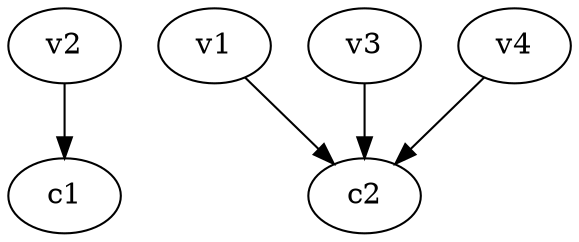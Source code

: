 strict digraph  {
c1;
c2;
v1;
v2;
v3;
v4;
v1 -> c2  [weight=1];
v2 -> c1  [weight=1];
v3 -> c2  [weight=1];
v4 -> c2  [weight=1];
}
